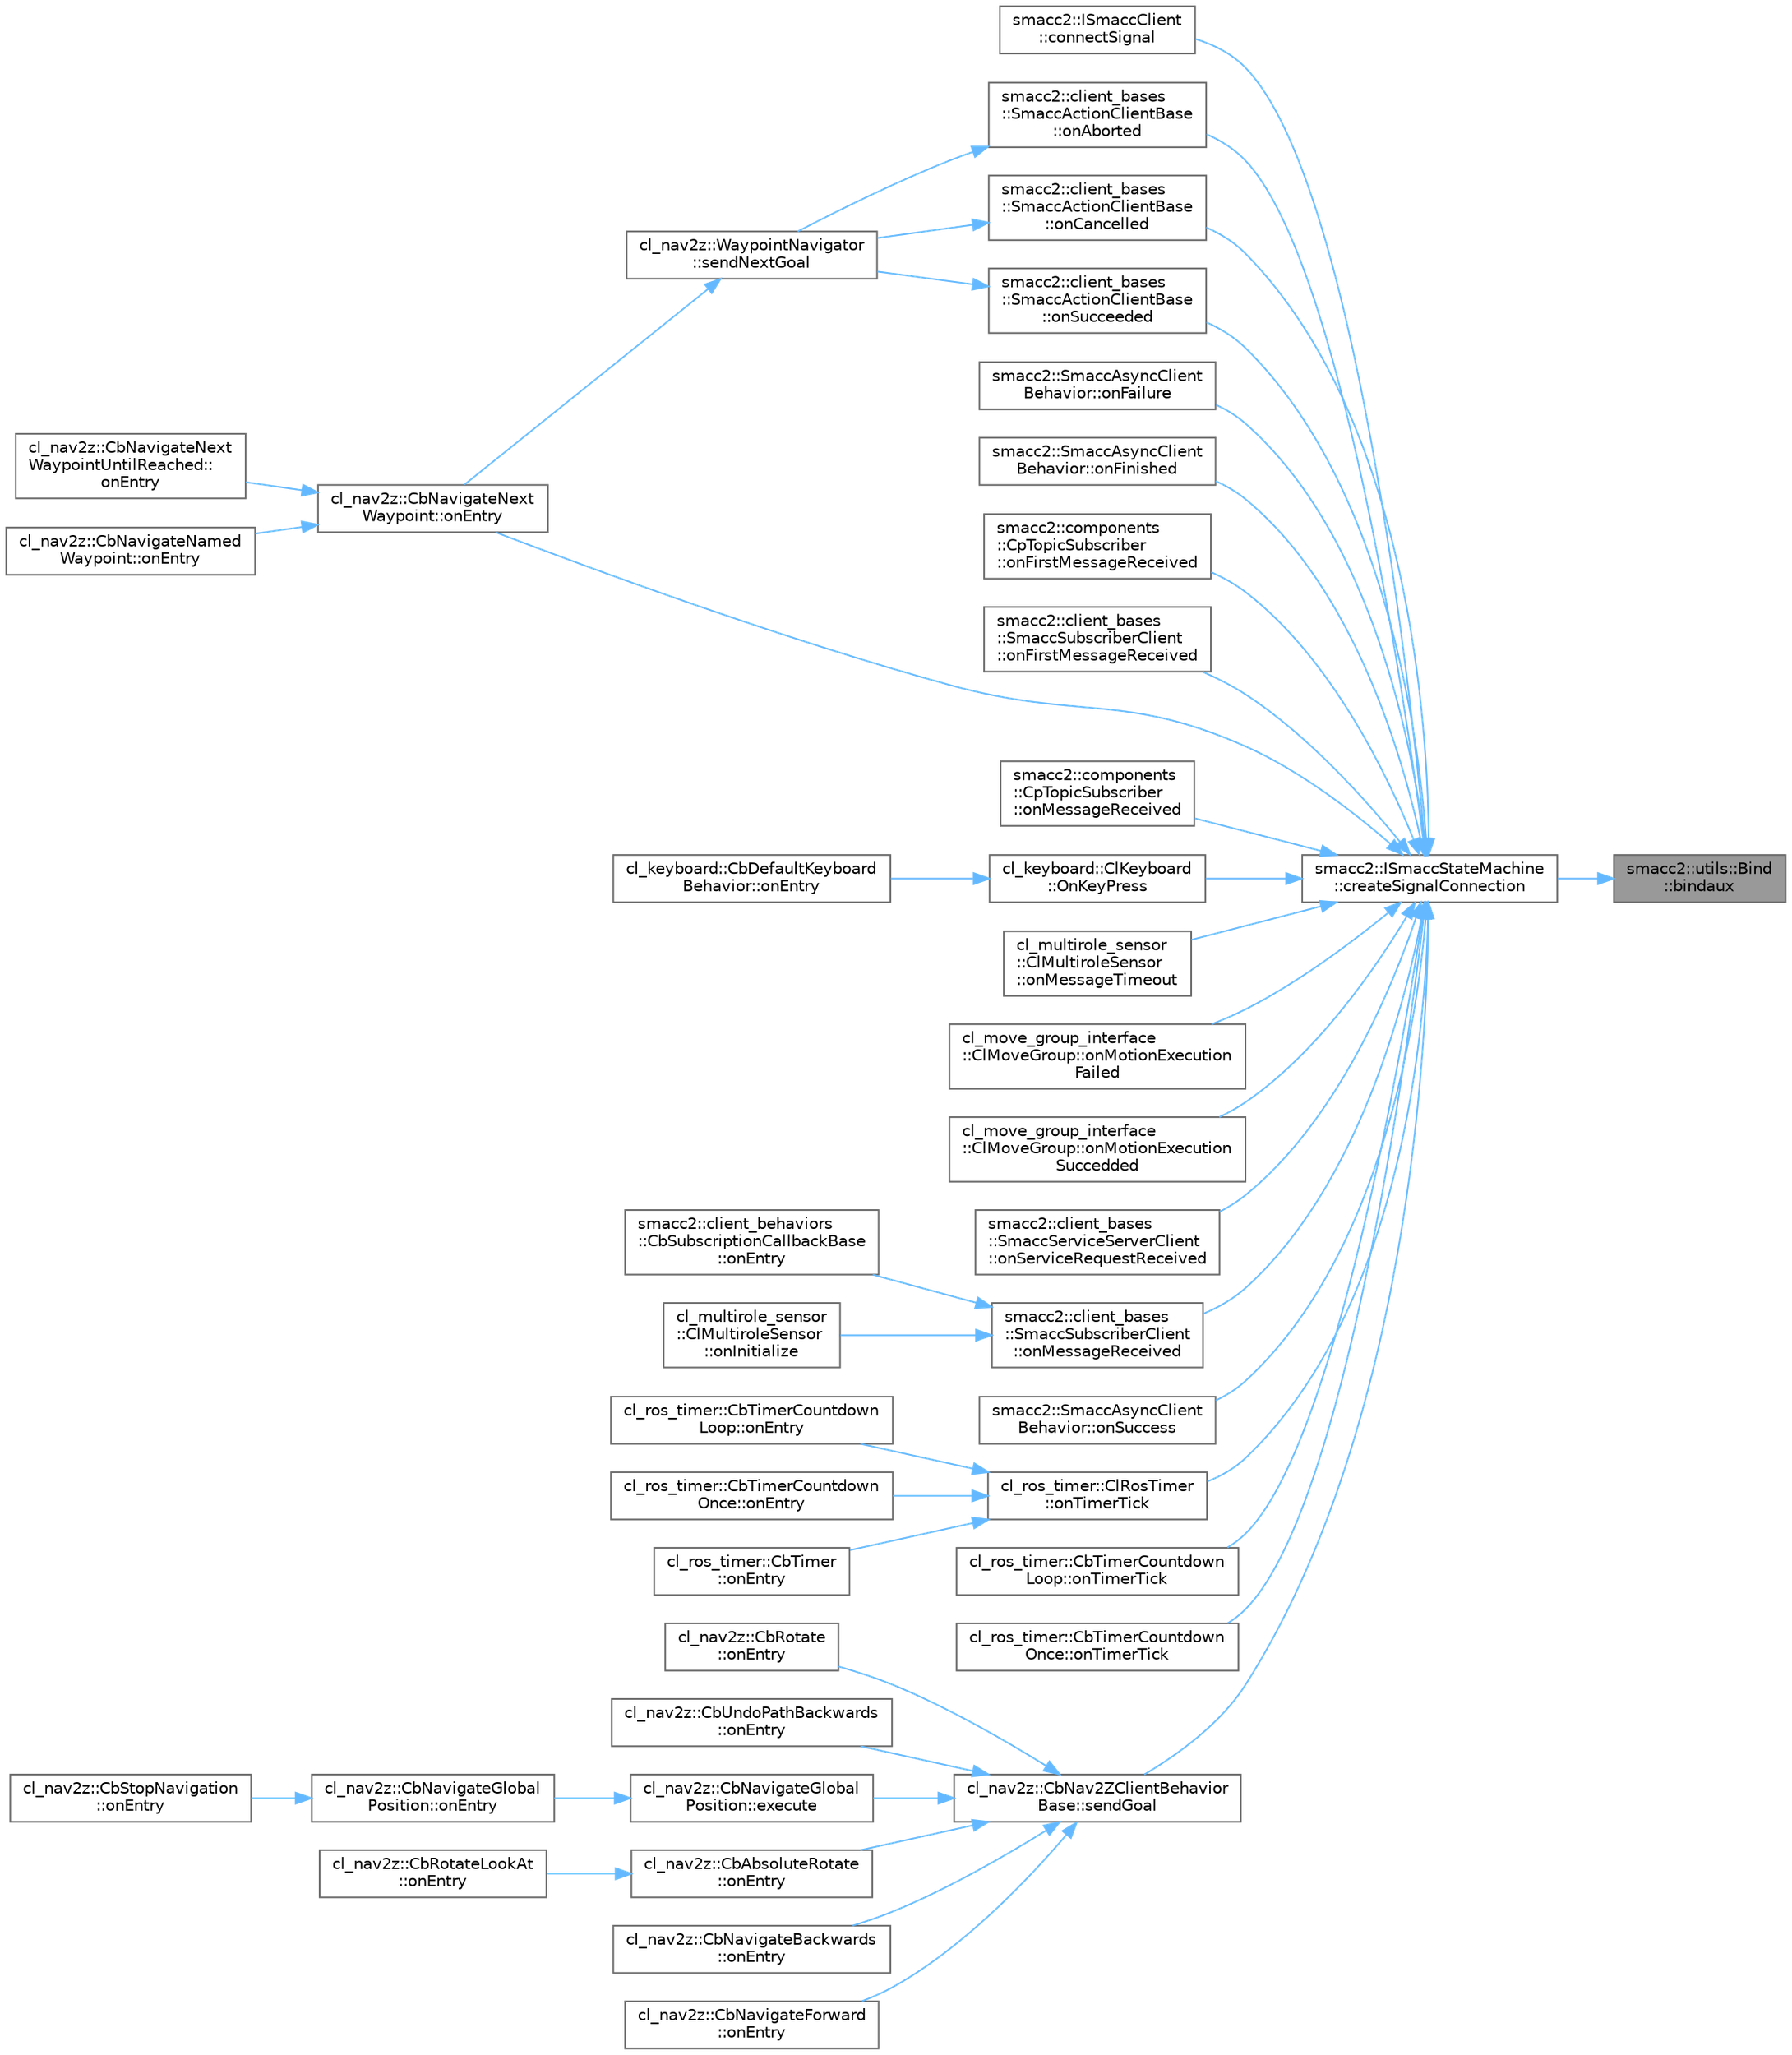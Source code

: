 digraph "smacc2::utils::Bind::bindaux"
{
 // LATEX_PDF_SIZE
  bgcolor="transparent";
  edge [fontname=Helvetica,fontsize=10,labelfontname=Helvetica,labelfontsize=10];
  node [fontname=Helvetica,fontsize=10,shape=box,height=0.2,width=0.4];
  rankdir="RL";
  Node1 [label="smacc2::utils::Bind\l::bindaux",height=0.2,width=0.4,color="gray40", fillcolor="grey60", style="filled", fontcolor="black",tooltip=" "];
  Node1 -> Node2 [dir="back",color="steelblue1",style="solid"];
  Node2 [label="smacc2::ISmaccStateMachine\l::createSignalConnection",height=0.2,width=0.4,color="grey40", fillcolor="white", style="filled",URL="$classsmacc2_1_1ISmaccStateMachine.html#a25f13e947197c61b66c12cf58ee351d5",tooltip=" "];
  Node2 -> Node3 [dir="back",color="steelblue1",style="solid"];
  Node3 [label="smacc2::ISmaccClient\l::connectSignal",height=0.2,width=0.4,color="grey40", fillcolor="white", style="filled",URL="$classsmacc2_1_1ISmaccClient.html#ac0680af4bb4c9f7e1b07a4ca866fb5e7",tooltip=" "];
  Node2 -> Node4 [dir="back",color="steelblue1",style="solid"];
  Node4 [label="smacc2::client_bases\l::SmaccActionClientBase\l::onAborted",height=0.2,width=0.4,color="grey40", fillcolor="white", style="filled",URL="$classsmacc2_1_1client__bases_1_1SmaccActionClientBase.html#a1d9dcf6e7552644a1009f9d5cdc7157b",tooltip=" "];
  Node4 -> Node5 [dir="back",color="steelblue1",style="solid"];
  Node5 [label="cl_nav2z::WaypointNavigator\l::sendNextGoal",height=0.2,width=0.4,color="grey40", fillcolor="white", style="filled",URL="$classcl__nav2z_1_1WaypointNavigator.html#a967c1e52fe540399727ca885340cde88",tooltip=" "];
  Node5 -> Node6 [dir="back",color="steelblue1",style="solid"];
  Node6 [label="cl_nav2z::CbNavigateNext\lWaypoint::onEntry",height=0.2,width=0.4,color="grey40", fillcolor="white", style="filled",URL="$classcl__nav2z_1_1CbNavigateNextWaypoint.html#ac546e1622eb9894228846b814e48afea",tooltip=" "];
  Node6 -> Node7 [dir="back",color="steelblue1",style="solid"];
  Node7 [label="cl_nav2z::CbNavigateNamed\lWaypoint::onEntry",height=0.2,width=0.4,color="grey40", fillcolor="white", style="filled",URL="$classcl__nav2z_1_1CbNavigateNamedWaypoint.html#a08fc01469398220c035e7c3fac4ae598",tooltip=" "];
  Node6 -> Node8 [dir="back",color="steelblue1",style="solid"];
  Node8 [label="cl_nav2z::CbNavigateNext\lWaypointUntilReached::\lonEntry",height=0.2,width=0.4,color="grey40", fillcolor="white", style="filled",URL="$classcl__nav2z_1_1CbNavigateNextWaypointUntilReached.html#a8768836e087f12cbb477aa509e28a947",tooltip=" "];
  Node2 -> Node9 [dir="back",color="steelblue1",style="solid"];
  Node9 [label="smacc2::client_bases\l::SmaccActionClientBase\l::onCancelled",height=0.2,width=0.4,color="grey40", fillcolor="white", style="filled",URL="$classsmacc2_1_1client__bases_1_1SmaccActionClientBase.html#ad10aab26b6ed355f8088a10ba234a16d",tooltip=" "];
  Node9 -> Node5 [dir="back",color="steelblue1",style="solid"];
  Node2 -> Node6 [dir="back",color="steelblue1",style="solid"];
  Node2 -> Node10 [dir="back",color="steelblue1",style="solid"];
  Node10 [label="smacc2::SmaccAsyncClient\lBehavior::onFailure",height=0.2,width=0.4,color="grey40", fillcolor="white", style="filled",URL="$classsmacc2_1_1SmaccAsyncClientBehavior.html#a5d817837a744a9dcb521dd9ffc0c09ed",tooltip=" "];
  Node2 -> Node11 [dir="back",color="steelblue1",style="solid"];
  Node11 [label="smacc2::SmaccAsyncClient\lBehavior::onFinished",height=0.2,width=0.4,color="grey40", fillcolor="white", style="filled",URL="$classsmacc2_1_1SmaccAsyncClientBehavior.html#a69d58683dda527f1e1ec0c11d05902a8",tooltip=" "];
  Node2 -> Node12 [dir="back",color="steelblue1",style="solid"];
  Node12 [label="smacc2::components\l::CpTopicSubscriber\l::onFirstMessageReceived",height=0.2,width=0.4,color="grey40", fillcolor="white", style="filled",URL="$classsmacc2_1_1components_1_1CpTopicSubscriber.html#aa4006bd5ef4b77baa94424c492bd07c3",tooltip=" "];
  Node2 -> Node13 [dir="back",color="steelblue1",style="solid"];
  Node13 [label="smacc2::client_bases\l::SmaccSubscriberClient\l::onFirstMessageReceived",height=0.2,width=0.4,color="grey40", fillcolor="white", style="filled",URL="$classsmacc2_1_1client__bases_1_1SmaccSubscriberClient.html#a2003cefbb3fe68be86e5daeba14d3ecb",tooltip=" "];
  Node2 -> Node14 [dir="back",color="steelblue1",style="solid"];
  Node14 [label="cl_keyboard::ClKeyboard\l::OnKeyPress",height=0.2,width=0.4,color="grey40", fillcolor="white", style="filled",URL="$classcl__keyboard_1_1ClKeyboard.html#ae9f4a6dc1ce18397394a432826970baa",tooltip=" "];
  Node14 -> Node15 [dir="back",color="steelblue1",style="solid"];
  Node15 [label="cl_keyboard::CbDefaultKeyboard\lBehavior::onEntry",height=0.2,width=0.4,color="grey40", fillcolor="white", style="filled",URL="$classcl__keyboard_1_1CbDefaultKeyboardBehavior.html#a06e49d8c78aeffecf74c27b05f529a3a",tooltip=" "];
  Node2 -> Node16 [dir="back",color="steelblue1",style="solid"];
  Node16 [label="smacc2::components\l::CpTopicSubscriber\l::onMessageReceived",height=0.2,width=0.4,color="grey40", fillcolor="white", style="filled",URL="$classsmacc2_1_1components_1_1CpTopicSubscriber.html#a485756a35bdf09bcbc55bc3d7fd036c0",tooltip=" "];
  Node2 -> Node17 [dir="back",color="steelblue1",style="solid"];
  Node17 [label="smacc2::client_bases\l::SmaccSubscriberClient\l::onMessageReceived",height=0.2,width=0.4,color="grey40", fillcolor="white", style="filled",URL="$classsmacc2_1_1client__bases_1_1SmaccSubscriberClient.html#a1a91b6043e8a00862fd505ee7d8d86f6",tooltip=" "];
  Node17 -> Node18 [dir="back",color="steelblue1",style="solid"];
  Node18 [label="smacc2::client_behaviors\l::CbSubscriptionCallbackBase\l::onEntry",height=0.2,width=0.4,color="grey40", fillcolor="white", style="filled",URL="$classsmacc2_1_1client__behaviors_1_1CbSubscriptionCallbackBase.html#a6012d64247d5ccd219984a527a52cf86",tooltip=" "];
  Node17 -> Node19 [dir="back",color="steelblue1",style="solid"];
  Node19 [label="cl_multirole_sensor\l::ClMultiroleSensor\l::onInitialize",height=0.2,width=0.4,color="grey40", fillcolor="white", style="filled",URL="$classcl__multirole__sensor_1_1ClMultiroleSensor.html#ad929536dd86df76612202a7221c72a4e",tooltip=" "];
  Node2 -> Node20 [dir="back",color="steelblue1",style="solid"];
  Node20 [label="cl_multirole_sensor\l::ClMultiroleSensor\l::onMessageTimeout",height=0.2,width=0.4,color="grey40", fillcolor="white", style="filled",URL="$classcl__multirole__sensor_1_1ClMultiroleSensor.html#a6b999987a7e94df7281ebedfa00962ad",tooltip=" "];
  Node2 -> Node21 [dir="back",color="steelblue1",style="solid"];
  Node21 [label="cl_move_group_interface\l::ClMoveGroup::onMotionExecution\lFailed",height=0.2,width=0.4,color="grey40", fillcolor="white", style="filled",URL="$classcl__move__group__interface_1_1ClMoveGroup.html#a6a18da445eb780d3099a94d685143295",tooltip=" "];
  Node2 -> Node22 [dir="back",color="steelblue1",style="solid"];
  Node22 [label="cl_move_group_interface\l::ClMoveGroup::onMotionExecution\lSuccedded",height=0.2,width=0.4,color="grey40", fillcolor="white", style="filled",URL="$classcl__move__group__interface_1_1ClMoveGroup.html#a6aa372d095e82775a04f41cdcf029cf2",tooltip=" "];
  Node2 -> Node23 [dir="back",color="steelblue1",style="solid"];
  Node23 [label="smacc2::client_bases\l::SmaccServiceServerClient\l::onServiceRequestReceived",height=0.2,width=0.4,color="grey40", fillcolor="white", style="filled",URL="$classsmacc2_1_1client__bases_1_1SmaccServiceServerClient.html#ad6941fbdc9035fab371a3dee40f91b50",tooltip=" "];
  Node2 -> Node24 [dir="back",color="steelblue1",style="solid"];
  Node24 [label="smacc2::client_bases\l::SmaccActionClientBase\l::onSucceeded",height=0.2,width=0.4,color="grey40", fillcolor="white", style="filled",URL="$classsmacc2_1_1client__bases_1_1SmaccActionClientBase.html#a6f37d69935254227c9f7572a54817e5a",tooltip=" "];
  Node24 -> Node5 [dir="back",color="steelblue1",style="solid"];
  Node2 -> Node25 [dir="back",color="steelblue1",style="solid"];
  Node25 [label="smacc2::SmaccAsyncClient\lBehavior::onSuccess",height=0.2,width=0.4,color="grey40", fillcolor="white", style="filled",URL="$classsmacc2_1_1SmaccAsyncClientBehavior.html#ab7828008901afb13199d8fce9ca5dea0",tooltip=" "];
  Node2 -> Node26 [dir="back",color="steelblue1",style="solid"];
  Node26 [label="cl_ros_timer::ClRosTimer\l::onTimerTick",height=0.2,width=0.4,color="grey40", fillcolor="white", style="filled",URL="$classcl__ros__timer_1_1ClRosTimer.html#a7edcc057bfb5a25fe0892755137dd8da",tooltip=" "];
  Node26 -> Node27 [dir="back",color="steelblue1",style="solid"];
  Node27 [label="cl_ros_timer::CbTimer\l::onEntry",height=0.2,width=0.4,color="grey40", fillcolor="white", style="filled",URL="$classcl__ros__timer_1_1CbTimer.html#aceba45e86271cf1b7333e2f42c246a38",tooltip=" "];
  Node26 -> Node28 [dir="back",color="steelblue1",style="solid"];
  Node28 [label="cl_ros_timer::CbTimerCountdown\lLoop::onEntry",height=0.2,width=0.4,color="grey40", fillcolor="white", style="filled",URL="$classcl__ros__timer_1_1CbTimerCountdownLoop.html#aa088f15db4fb2c307c86b30b2e1f7744",tooltip=" "];
  Node26 -> Node29 [dir="back",color="steelblue1",style="solid"];
  Node29 [label="cl_ros_timer::CbTimerCountdown\lOnce::onEntry",height=0.2,width=0.4,color="grey40", fillcolor="white", style="filled",URL="$classcl__ros__timer_1_1CbTimerCountdownOnce.html#a613662c4a4106ece0ce1dee198d1aba2",tooltip=" "];
  Node2 -> Node30 [dir="back",color="steelblue1",style="solid"];
  Node30 [label="cl_ros_timer::CbTimerCountdown\lLoop::onTimerTick",height=0.2,width=0.4,color="grey40", fillcolor="white", style="filled",URL="$classcl__ros__timer_1_1CbTimerCountdownLoop.html#ad251cc8444ca7070f64658bbb77e1275",tooltip=" "];
  Node2 -> Node31 [dir="back",color="steelblue1",style="solid"];
  Node31 [label="cl_ros_timer::CbTimerCountdown\lOnce::onTimerTick",height=0.2,width=0.4,color="grey40", fillcolor="white", style="filled",URL="$classcl__ros__timer_1_1CbTimerCountdownOnce.html#a1e20a8c9a9907db8a1d7dacf8c60ad27",tooltip=" "];
  Node2 -> Node32 [dir="back",color="steelblue1",style="solid"];
  Node32 [label="cl_nav2z::CbNav2ZClientBehavior\lBase::sendGoal",height=0.2,width=0.4,color="grey40", fillcolor="white", style="filled",URL="$classcl__nav2z_1_1CbNav2ZClientBehaviorBase.html#a1b4b0601a185ffc77453c1a5b35d21e0",tooltip=" "];
  Node32 -> Node33 [dir="back",color="steelblue1",style="solid"];
  Node33 [label="cl_nav2z::CbNavigateGlobal\lPosition::execute",height=0.2,width=0.4,color="grey40", fillcolor="white", style="filled",URL="$classcl__nav2z_1_1CbNavigateGlobalPosition.html#acc4b46d05935ce9f6afd3abc583d15d1",tooltip=" "];
  Node33 -> Node34 [dir="back",color="steelblue1",style="solid"];
  Node34 [label="cl_nav2z::CbNavigateGlobal\lPosition::onEntry",height=0.2,width=0.4,color="grey40", fillcolor="white", style="filled",URL="$classcl__nav2z_1_1CbNavigateGlobalPosition.html#a4d66c40d65ba439921e9b6fce8709ae3",tooltip=" "];
  Node34 -> Node35 [dir="back",color="steelblue1",style="solid"];
  Node35 [label="cl_nav2z::CbStopNavigation\l::onEntry",height=0.2,width=0.4,color="grey40", fillcolor="white", style="filled",URL="$classcl__nav2z_1_1CbStopNavigation.html#a7928708eb42b3ab14df5f280a5c86b1a",tooltip=" "];
  Node32 -> Node36 [dir="back",color="steelblue1",style="solid"];
  Node36 [label="cl_nav2z::CbAbsoluteRotate\l::onEntry",height=0.2,width=0.4,color="grey40", fillcolor="white", style="filled",URL="$classcl__nav2z_1_1CbAbsoluteRotate.html#a7a0d844c774290aa785c14a3e7d87f05",tooltip=" "];
  Node36 -> Node37 [dir="back",color="steelblue1",style="solid"];
  Node37 [label="cl_nav2z::CbRotateLookAt\l::onEntry",height=0.2,width=0.4,color="grey40", fillcolor="white", style="filled",URL="$classcl__nav2z_1_1CbRotateLookAt.html#a415f89642f17e9111647d2318ed9b053",tooltip=" "];
  Node32 -> Node38 [dir="back",color="steelblue1",style="solid"];
  Node38 [label="cl_nav2z::CbNavigateBackwards\l::onEntry",height=0.2,width=0.4,color="grey40", fillcolor="white", style="filled",URL="$classcl__nav2z_1_1CbNavigateBackwards.html#acef8d8088ab7c70d8cbdcbecbaae8f80",tooltip=" "];
  Node32 -> Node39 [dir="back",color="steelblue1",style="solid"];
  Node39 [label="cl_nav2z::CbNavigateForward\l::onEntry",height=0.2,width=0.4,color="grey40", fillcolor="white", style="filled",URL="$classcl__nav2z_1_1CbNavigateForward.html#ae56089851b4128ca0adeeb3c885770cf",tooltip=" "];
  Node32 -> Node40 [dir="back",color="steelblue1",style="solid"];
  Node40 [label="cl_nav2z::CbRotate\l::onEntry",height=0.2,width=0.4,color="grey40", fillcolor="white", style="filled",URL="$classcl__nav2z_1_1CbRotate.html#a73303c69ad571c99128374b7b9627154",tooltip=" "];
  Node32 -> Node41 [dir="back",color="steelblue1",style="solid"];
  Node41 [label="cl_nav2z::CbUndoPathBackwards\l::onEntry",height=0.2,width=0.4,color="grey40", fillcolor="white", style="filled",URL="$classcl__nav2z_1_1CbUndoPathBackwards.html#a91ca11650da3d18f9815794613f95644",tooltip=" "];
}
